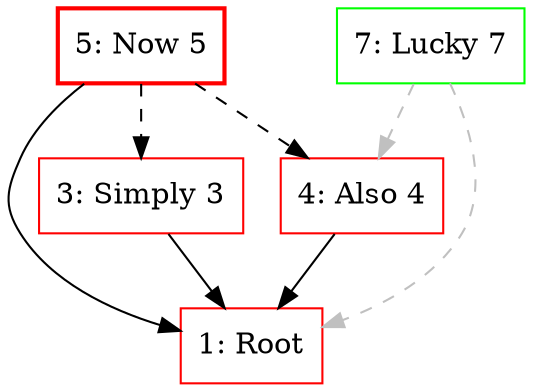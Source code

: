 digraph g {
node [shape=box];
1 [label="1: Root", color=red];
3 [label="3: Simply 3", color=red];
4 [label="4: Also 4", color=red];
5 [label="5: Now 5", color=red, style=bold];
7 [label="7: Lucky 7", color=green];
3 -> 1 [color=black];
4 -> 1 [color=black];
5 -> 1 [color=black];
7 -> 1 [color=gray, style=dashed];
5 -> 3 [color=black, style=dashed];
5 -> 4 [color=black, style=dashed];
7 -> 4 [color=gray, style=dashed];
}
